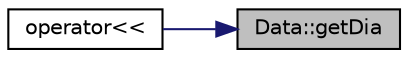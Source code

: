 digraph "Data::getDia"
{
 // LATEX_PDF_SIZE
  edge [fontname="Helvetica",fontsize="10",labelfontname="Helvetica",labelfontsize="10"];
  node [fontname="Helvetica",fontsize="10",shape=record];
  rankdir="RL";
  Node1 [label="Data::getDia",height=0.2,width=0.4,color="black", fillcolor="grey75", style="filled", fontcolor="black",tooltip="Retorna o dia da Data."];
  Node1 -> Node2 [dir="back",color="midnightblue",fontsize="10",style="solid",fontname="Helvetica"];
  Node2 [label="operator\<\<",height=0.2,width=0.4,color="black", fillcolor="white", style="filled",URL="$_records_8cpp.html#af42bbf24045fe445ad40d35e4807a172",tooltip=" "];
}
